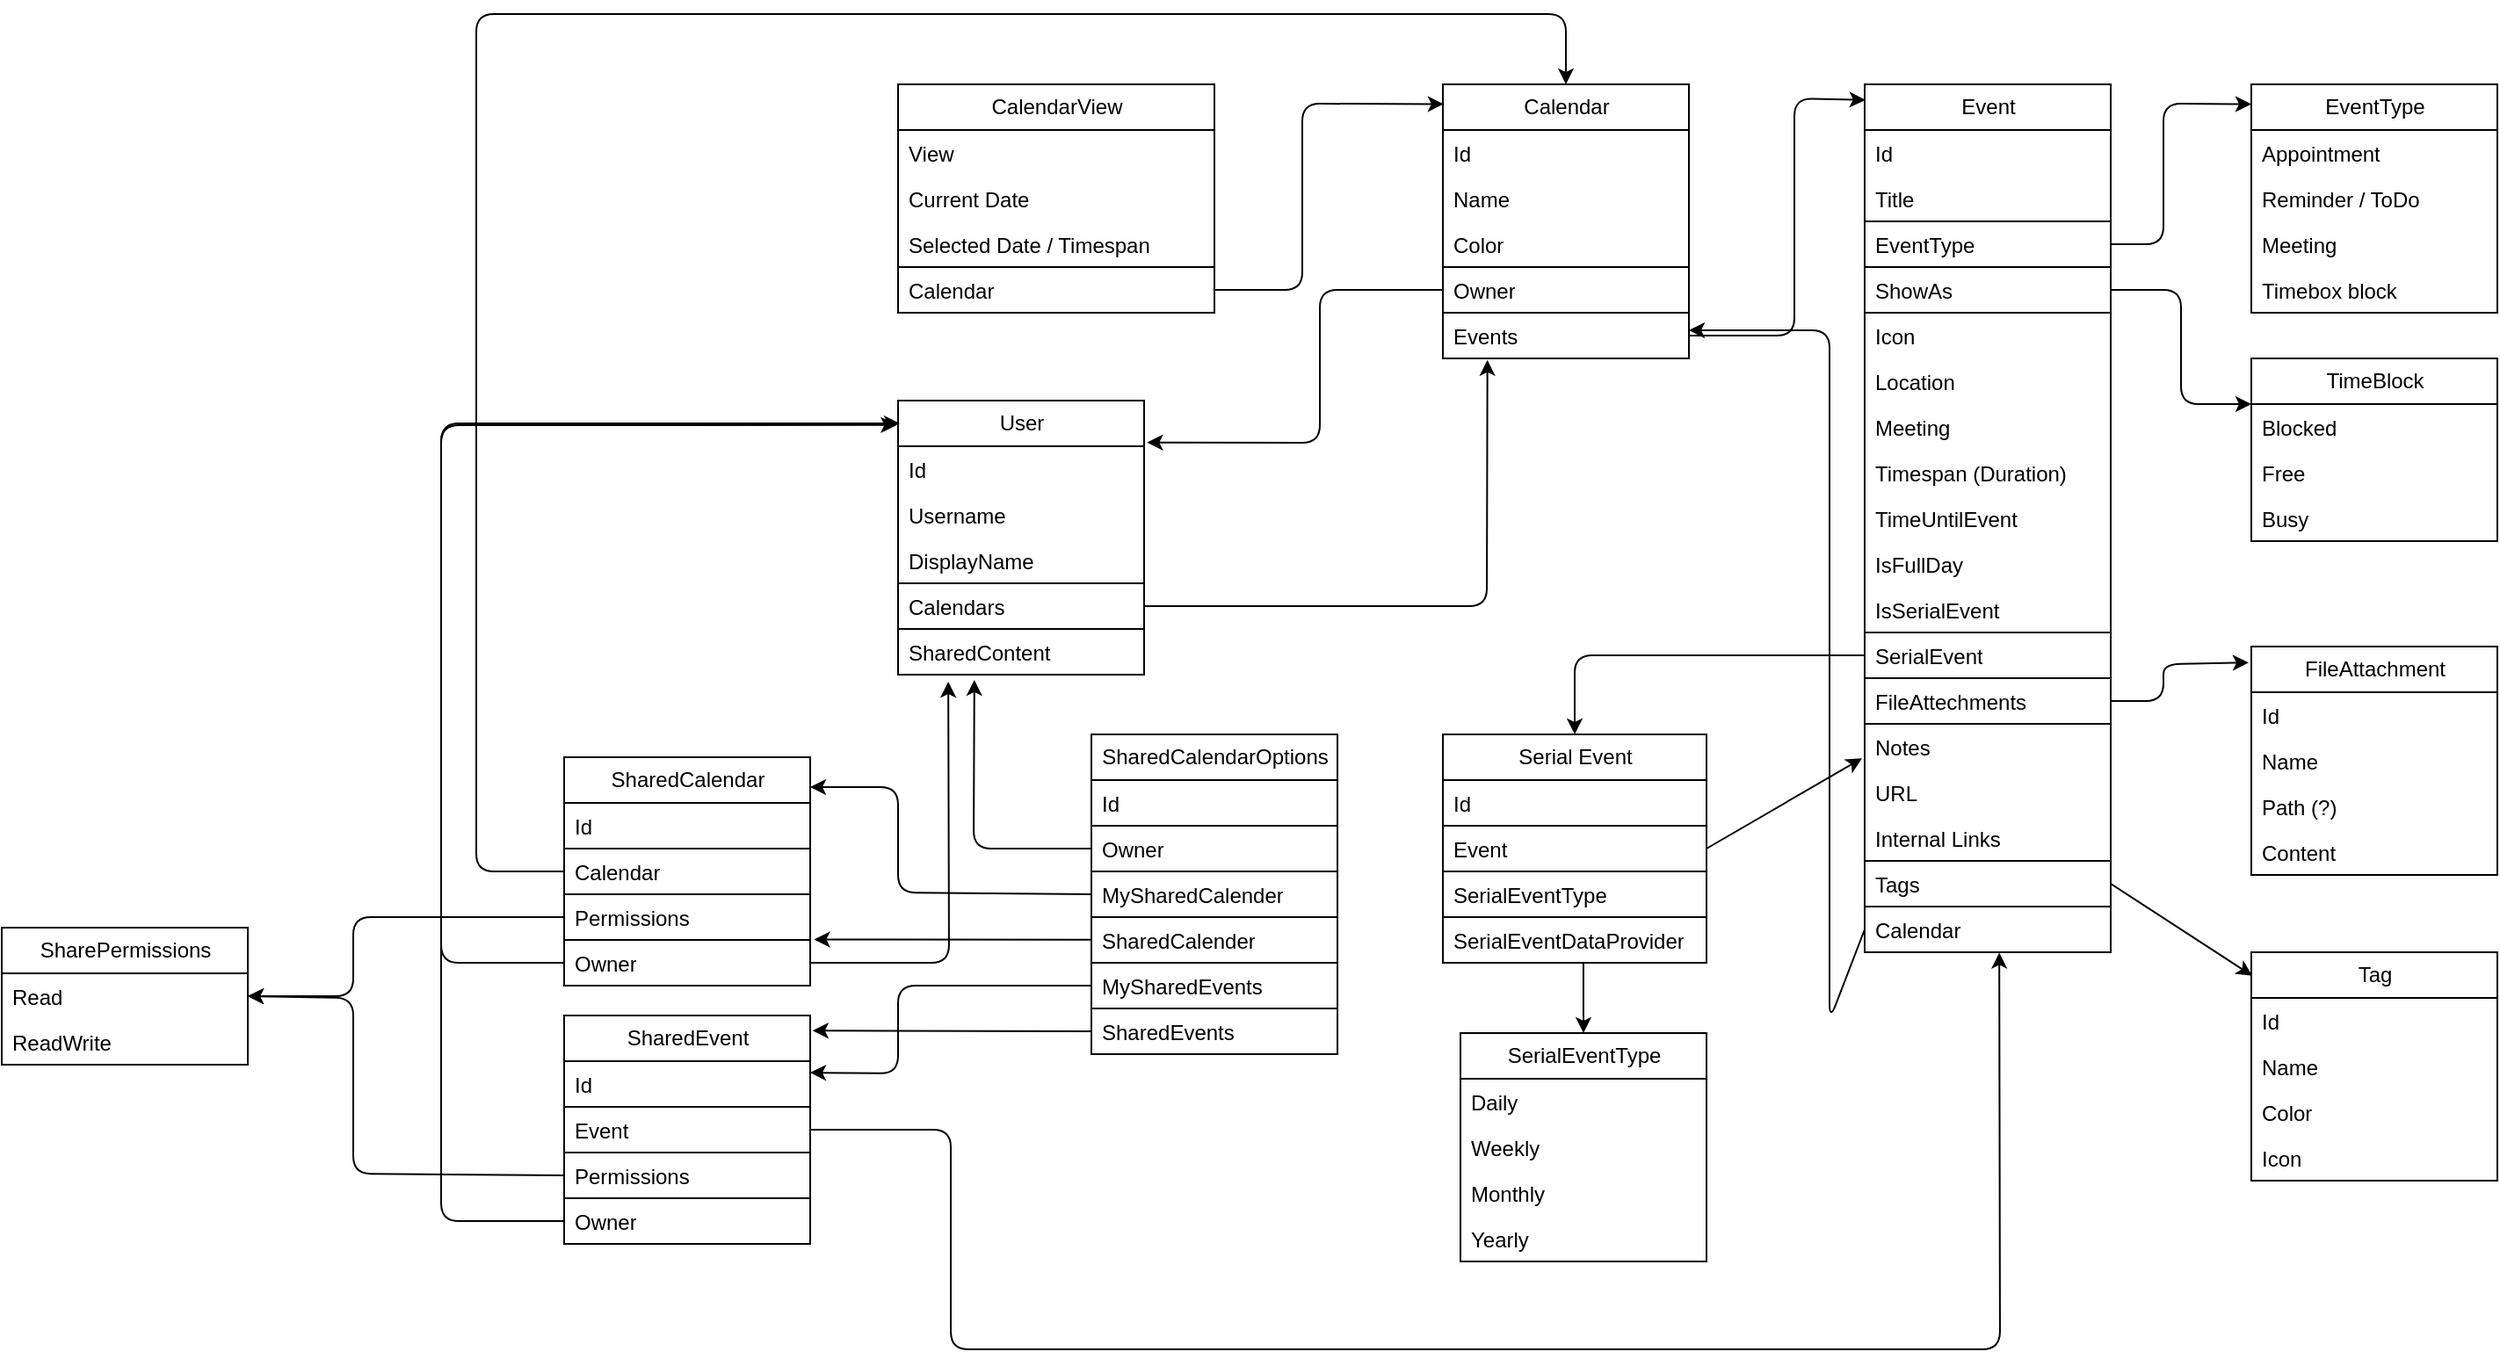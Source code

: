 <mxfile>
    <diagram id="FnSp91QOuQn2dM1qvm7F" name="Domain">
        <mxGraphModel dx="1378" dy="691" grid="1" gridSize="10" guides="1" tooltips="1" connect="1" arrows="1" fold="1" page="0" pageScale="1" pageWidth="827" pageHeight="1169" math="0" shadow="0">
            <root>
                <mxCell id="0"/>
                <mxCell id="1" parent="0"/>
                <mxCell id="2" value="CalendarView" style="swimlane;fontStyle=0;childLayout=stackLayout;horizontal=1;startSize=26;fillColor=none;horizontalStack=0;resizeParent=1;resizeParentMax=0;resizeLast=0;collapsible=1;marginBottom=0;html=1;" parent="1" vertex="1">
                    <mxGeometry x="250" y="280" width="180" height="130" as="geometry"/>
                </mxCell>
                <mxCell id="3" value="View" style="text;strokeColor=none;fillColor=none;align=left;verticalAlign=top;spacingLeft=4;spacingRight=4;overflow=hidden;rotatable=0;points=[[0,0.5],[1,0.5]];portConstraint=eastwest;whiteSpace=wrap;html=1;" parent="2" vertex="1">
                    <mxGeometry y="26" width="180" height="26" as="geometry"/>
                </mxCell>
                <mxCell id="4" value="Current Date&lt;br&gt;" style="text;strokeColor=none;fillColor=none;align=left;verticalAlign=top;spacingLeft=4;spacingRight=4;overflow=hidden;rotatable=0;points=[[0,0.5],[1,0.5]];portConstraint=eastwest;whiteSpace=wrap;html=1;" parent="2" vertex="1">
                    <mxGeometry y="52" width="180" height="26" as="geometry"/>
                </mxCell>
                <mxCell id="5" value="Selected Date / Timespan" style="text;strokeColor=none;fillColor=none;align=left;verticalAlign=top;spacingLeft=4;spacingRight=4;overflow=hidden;rotatable=0;points=[[0,0.5],[1,0.5]];portConstraint=eastwest;whiteSpace=wrap;html=1;" parent="2" vertex="1">
                    <mxGeometry y="78" width="180" height="26" as="geometry"/>
                </mxCell>
                <mxCell id="6" value="Calendar" style="text;strokeColor=default;fillColor=none;align=left;verticalAlign=top;spacingLeft=4;spacingRight=4;overflow=hidden;rotatable=0;points=[[0,0.5],[1,0.5]];portConstraint=eastwest;whiteSpace=wrap;html=1;" parent="2" vertex="1">
                    <mxGeometry y="104" width="180" height="26" as="geometry"/>
                </mxCell>
                <mxCell id="8" value="Calendar" style="swimlane;fontStyle=0;childLayout=stackLayout;horizontal=1;startSize=26;fillColor=none;horizontalStack=0;resizeParent=1;resizeParentMax=0;resizeLast=0;collapsible=1;marginBottom=0;html=1;" parent="1" vertex="1">
                    <mxGeometry x="560" y="280" width="140" height="156" as="geometry"/>
                </mxCell>
                <mxCell id="9" value="Id" style="text;strokeColor=none;fillColor=none;align=left;verticalAlign=top;spacingLeft=4;spacingRight=4;overflow=hidden;rotatable=0;points=[[0,0.5],[1,0.5]];portConstraint=eastwest;whiteSpace=wrap;html=1;" parent="8" vertex="1">
                    <mxGeometry y="26" width="140" height="26" as="geometry"/>
                </mxCell>
                <mxCell id="10" value="Name" style="text;strokeColor=none;fillColor=none;align=left;verticalAlign=top;spacingLeft=4;spacingRight=4;overflow=hidden;rotatable=0;points=[[0,0.5],[1,0.5]];portConstraint=eastwest;whiteSpace=wrap;html=1;" parent="8" vertex="1">
                    <mxGeometry y="52" width="140" height="26" as="geometry"/>
                </mxCell>
                <mxCell id="11" value="Color" style="text;strokeColor=none;fillColor=none;align=left;verticalAlign=top;spacingLeft=4;spacingRight=4;overflow=hidden;rotatable=0;points=[[0,0.5],[1,0.5]];portConstraint=eastwest;whiteSpace=wrap;html=1;" parent="8" vertex="1">
                    <mxGeometry y="78" width="140" height="26" as="geometry"/>
                </mxCell>
                <mxCell id="13" value="Owner" style="text;strokeColor=default;fillColor=none;align=left;verticalAlign=top;spacingLeft=4;spacingRight=4;overflow=hidden;rotatable=0;points=[[0,0.5],[1,0.5]];portConstraint=eastwest;whiteSpace=wrap;html=1;" parent="8" vertex="1">
                    <mxGeometry y="104" width="140" height="26" as="geometry"/>
                </mxCell>
                <mxCell id="14" value="Events" style="text;strokeColor=default;fillColor=none;align=left;verticalAlign=top;spacingLeft=4;spacingRight=4;overflow=hidden;rotatable=0;points=[[0,0.5],[1,0.5]];portConstraint=eastwest;whiteSpace=wrap;html=1;" parent="8" vertex="1">
                    <mxGeometry y="130" width="140" height="26" as="geometry"/>
                </mxCell>
                <mxCell id="12" style="edgeStyle=none;html=1;entryX=0.003;entryY=0.072;entryDx=0;entryDy=0;entryPerimeter=0;exitX=1;exitY=0.5;exitDx=0;exitDy=0;" parent="1" source="6" target="8" edge="1">
                    <mxGeometry relative="1" as="geometry">
                        <mxPoint x="520" y="397" as="targetPoint"/>
                        <Array as="points">
                            <mxPoint x="480" y="397"/>
                            <mxPoint x="480" y="291"/>
                        </Array>
                    </mxGeometry>
                </mxCell>
                <mxCell id="16" value="Event" style="swimlane;fontStyle=0;childLayout=stackLayout;horizontal=1;startSize=26;fillColor=none;horizontalStack=0;resizeParent=1;resizeParentMax=0;resizeLast=0;collapsible=1;marginBottom=0;html=1;strokeColor=default;" parent="1" vertex="1">
                    <mxGeometry x="800" y="280" width="140" height="494" as="geometry"/>
                </mxCell>
                <mxCell id="17" value="Id" style="text;strokeColor=none;fillColor=none;align=left;verticalAlign=top;spacingLeft=4;spacingRight=4;overflow=hidden;rotatable=0;points=[[0,0.5],[1,0.5]];portConstraint=eastwest;whiteSpace=wrap;html=1;" parent="16" vertex="1">
                    <mxGeometry y="26" width="140" height="26" as="geometry"/>
                </mxCell>
                <mxCell id="18" value="Title" style="text;strokeColor=none;fillColor=none;align=left;verticalAlign=top;spacingLeft=4;spacingRight=4;overflow=hidden;rotatable=0;points=[[0,0.5],[1,0.5]];portConstraint=eastwest;whiteSpace=wrap;html=1;" parent="16" vertex="1">
                    <mxGeometry y="52" width="140" height="26" as="geometry"/>
                </mxCell>
                <mxCell id="19" value="EventType" style="text;strokeColor=default;fillColor=none;align=left;verticalAlign=top;spacingLeft=4;spacingRight=4;overflow=hidden;rotatable=0;points=[[0,0.5],[1,0.5]];portConstraint=eastwest;whiteSpace=wrap;html=1;" parent="16" vertex="1">
                    <mxGeometry y="78" width="140" height="26" as="geometry"/>
                </mxCell>
                <mxCell id="QKPpt_xFgbNQLVKASrBV-95" value="ShowAs" style="text;strokeColor=default;fillColor=none;align=left;verticalAlign=top;spacingLeft=4;spacingRight=4;overflow=hidden;rotatable=0;points=[[0,0.5],[1,0.5]];portConstraint=eastwest;whiteSpace=wrap;html=1;" parent="16" vertex="1">
                    <mxGeometry y="104" width="140" height="26" as="geometry"/>
                </mxCell>
                <mxCell id="71" value="Icon" style="text;strokeColor=none;fillColor=none;align=left;verticalAlign=top;spacingLeft=4;spacingRight=4;overflow=hidden;rotatable=0;points=[[0,0.5],[1,0.5]];portConstraint=eastwest;whiteSpace=wrap;html=1;" parent="16" vertex="1">
                    <mxGeometry y="130" width="140" height="26" as="geometry"/>
                </mxCell>
                <mxCell id="20" value="Location" style="text;strokeColor=none;fillColor=none;align=left;verticalAlign=top;spacingLeft=4;spacingRight=4;overflow=hidden;rotatable=0;points=[[0,0.5],[1,0.5]];portConstraint=eastwest;whiteSpace=wrap;html=1;" parent="16" vertex="1">
                    <mxGeometry y="156" width="140" height="26" as="geometry"/>
                </mxCell>
                <mxCell id="21" value="Meeting" style="text;strokeColor=none;fillColor=none;align=left;verticalAlign=top;spacingLeft=4;spacingRight=4;overflow=hidden;rotatable=0;points=[[0,0.5],[1,0.5]];portConstraint=eastwest;whiteSpace=wrap;html=1;" parent="16" vertex="1">
                    <mxGeometry y="182" width="140" height="26" as="geometry"/>
                </mxCell>
                <mxCell id="22" value="Timespan (Duration)" style="text;strokeColor=none;fillColor=none;align=left;verticalAlign=top;spacingLeft=4;spacingRight=4;overflow=hidden;rotatable=0;points=[[0,0.5],[1,0.5]];portConstraint=eastwest;whiteSpace=wrap;html=1;" parent="16" vertex="1">
                    <mxGeometry y="208" width="140" height="26" as="geometry"/>
                </mxCell>
                <mxCell id="QKPpt_xFgbNQLVKASrBV-94" value="TimeUntilEvent" style="text;strokeColor=none;fillColor=none;align=left;verticalAlign=top;spacingLeft=4;spacingRight=4;overflow=hidden;rotatable=0;points=[[0,0.5],[1,0.5]];portConstraint=eastwest;whiteSpace=wrap;html=1;" parent="16" vertex="1">
                    <mxGeometry y="234" width="140" height="26" as="geometry"/>
                </mxCell>
                <mxCell id="23" value="IsFullDay" style="text;strokeColor=none;fillColor=none;align=left;verticalAlign=top;spacingLeft=4;spacingRight=4;overflow=hidden;rotatable=0;points=[[0,0.5],[1,0.5]];portConstraint=eastwest;whiteSpace=wrap;html=1;" parent="16" vertex="1">
                    <mxGeometry y="260" width="140" height="26" as="geometry"/>
                </mxCell>
                <mxCell id="24" value="IsSerialEvent" style="text;strokeColor=none;fillColor=none;align=left;verticalAlign=top;spacingLeft=4;spacingRight=4;overflow=hidden;rotatable=0;points=[[0,0.5],[1,0.5]];portConstraint=eastwest;whiteSpace=wrap;html=1;" parent="16" vertex="1">
                    <mxGeometry y="286" width="140" height="26" as="geometry"/>
                </mxCell>
                <mxCell id="25" value="SerialEvent" style="text;strokeColor=default;fillColor=none;align=left;verticalAlign=top;spacingLeft=4;spacingRight=4;overflow=hidden;rotatable=0;points=[[0,0.5],[1,0.5]];portConstraint=eastwest;whiteSpace=wrap;html=1;" parent="16" vertex="1">
                    <mxGeometry y="312" width="140" height="26" as="geometry"/>
                </mxCell>
                <mxCell id="30" value="FileAttechments" style="text;strokeColor=default;fillColor=none;align=left;verticalAlign=top;spacingLeft=4;spacingRight=4;overflow=hidden;rotatable=0;points=[[0,0.5],[1,0.5]];portConstraint=eastwest;whiteSpace=wrap;html=1;" parent="16" vertex="1">
                    <mxGeometry y="338" width="140" height="26" as="geometry"/>
                </mxCell>
                <mxCell id="29" value="Notes" style="text;strokeColor=none;fillColor=none;align=left;verticalAlign=top;spacingLeft=4;spacingRight=4;overflow=hidden;rotatable=0;points=[[0,0.5],[1,0.5]];portConstraint=eastwest;whiteSpace=wrap;html=1;" parent="16" vertex="1">
                    <mxGeometry y="364" width="140" height="26" as="geometry"/>
                </mxCell>
                <mxCell id="31" value="URL" style="text;strokeColor=none;fillColor=none;align=left;verticalAlign=top;spacingLeft=4;spacingRight=4;overflow=hidden;rotatable=0;points=[[0,0.5],[1,0.5]];portConstraint=eastwest;whiteSpace=wrap;html=1;" parent="16" vertex="1">
                    <mxGeometry y="390" width="140" height="26" as="geometry"/>
                </mxCell>
                <mxCell id="32" value="Internal Links" style="text;strokeColor=none;fillColor=none;align=left;verticalAlign=top;spacingLeft=4;spacingRight=4;overflow=hidden;rotatable=0;points=[[0,0.5],[1,0.5]];portConstraint=eastwest;whiteSpace=wrap;html=1;" parent="16" vertex="1">
                    <mxGeometry y="416" width="140" height="26" as="geometry"/>
                </mxCell>
                <mxCell id="72" value="Tags" style="text;strokeColor=default;fillColor=none;align=left;verticalAlign=top;spacingLeft=4;spacingRight=4;overflow=hidden;rotatable=0;points=[[0,0.5],[1,0.5]];portConstraint=eastwest;whiteSpace=wrap;html=1;" parent="16" vertex="1">
                    <mxGeometry y="442" width="140" height="26" as="geometry"/>
                </mxCell>
                <mxCell id="34" value="Calendar" style="text;strokeColor=default;fillColor=none;align=left;verticalAlign=top;spacingLeft=4;spacingRight=4;overflow=hidden;rotatable=0;points=[[0,0.5],[1,0.5]];portConstraint=eastwest;whiteSpace=wrap;html=1;" parent="16" vertex="1">
                    <mxGeometry y="468" width="140" height="26" as="geometry"/>
                </mxCell>
                <mxCell id="35" style="edgeStyle=none;html=1;exitX=1;exitY=0.5;exitDx=0;exitDy=0;entryX=0.003;entryY=0.018;entryDx=0;entryDy=0;entryPerimeter=0;" parent="1" source="14" target="16" edge="1">
                    <mxGeometry relative="1" as="geometry">
                        <Array as="points">
                            <mxPoint x="760" y="423"/>
                            <mxPoint x="760" y="288"/>
                        </Array>
                    </mxGeometry>
                </mxCell>
                <mxCell id="36" style="edgeStyle=none;html=1;exitX=0;exitY=0.5;exitDx=0;exitDy=0;" parent="1" source="34" edge="1">
                    <mxGeometry relative="1" as="geometry">
                        <Array as="points">
                            <mxPoint x="780" y="813"/>
                            <mxPoint x="780" y="420"/>
                        </Array>
                        <mxPoint x="700" y="420" as="targetPoint"/>
                    </mxGeometry>
                </mxCell>
                <mxCell id="37" value="Serial Event" style="swimlane;fontStyle=0;childLayout=stackLayout;horizontal=1;startSize=26;fillColor=none;horizontalStack=0;resizeParent=1;resizeParentMax=0;resizeLast=0;collapsible=1;marginBottom=0;html=1;strokeColor=default;" parent="1" vertex="1">
                    <mxGeometry x="560" y="650" width="150" height="130" as="geometry"/>
                </mxCell>
                <mxCell id="45" value="Id" style="text;strokeColor=none;fillColor=none;align=left;verticalAlign=top;spacingLeft=4;spacingRight=4;overflow=hidden;rotatable=0;points=[[0,0.5],[1,0.5]];portConstraint=eastwest;whiteSpace=wrap;html=1;" parent="37" vertex="1">
                    <mxGeometry y="26" width="150" height="26" as="geometry"/>
                </mxCell>
                <mxCell id="81" value="Event" style="text;strokeColor=default;fillColor=none;align=left;verticalAlign=top;spacingLeft=4;spacingRight=4;overflow=hidden;rotatable=0;points=[[0,0.5],[1,0.5]];portConstraint=eastwest;whiteSpace=wrap;html=1;" parent="37" vertex="1">
                    <mxGeometry y="52" width="150" height="26" as="geometry"/>
                </mxCell>
                <mxCell id="43" value="SerialEventType" style="text;strokeColor=default;fillColor=none;align=left;verticalAlign=top;spacingLeft=4;spacingRight=4;overflow=hidden;rotatable=0;points=[[0,0.5],[1,0.5]];portConstraint=eastwest;whiteSpace=wrap;html=1;" parent="37" vertex="1">
                    <mxGeometry y="78" width="150" height="26" as="geometry"/>
                </mxCell>
                <mxCell id="46" value="SerialEventDataProvider" style="text;strokeColor=default;fillColor=none;align=left;verticalAlign=top;spacingLeft=4;spacingRight=4;overflow=hidden;rotatable=0;points=[[0,0.5],[1,0.5]];portConstraint=eastwest;whiteSpace=wrap;html=1;" parent="37" vertex="1">
                    <mxGeometry y="104" width="150" height="26" as="geometry"/>
                </mxCell>
                <mxCell id="41" style="edgeStyle=none;html=1;exitX=0;exitY=0.5;exitDx=0;exitDy=0;entryX=0.5;entryY=0;entryDx=0;entryDy=0;" parent="1" source="25" target="37" edge="1">
                    <mxGeometry relative="1" as="geometry">
                        <mxPoint x="630" y="560" as="targetPoint"/>
                        <Array as="points">
                            <mxPoint x="635" y="605"/>
                        </Array>
                    </mxGeometry>
                </mxCell>
                <mxCell id="47" value="User" style="swimlane;fontStyle=0;childLayout=stackLayout;horizontal=1;startSize=26;fillColor=none;horizontalStack=0;resizeParent=1;resizeParentMax=0;resizeLast=0;collapsible=1;marginBottom=0;html=1;strokeColor=default;" parent="1" vertex="1">
                    <mxGeometry x="250" y="460" width="140" height="156" as="geometry"/>
                </mxCell>
                <mxCell id="48" value="Id" style="text;strokeColor=none;fillColor=none;align=left;verticalAlign=top;spacingLeft=4;spacingRight=4;overflow=hidden;rotatable=0;points=[[0,0.5],[1,0.5]];portConstraint=eastwest;whiteSpace=wrap;html=1;" parent="47" vertex="1">
                    <mxGeometry y="26" width="140" height="26" as="geometry"/>
                </mxCell>
                <mxCell id="49" value="Username" style="text;strokeColor=none;fillColor=none;align=left;verticalAlign=top;spacingLeft=4;spacingRight=4;overflow=hidden;rotatable=0;points=[[0,0.5],[1,0.5]];portConstraint=eastwest;whiteSpace=wrap;html=1;" parent="47" vertex="1">
                    <mxGeometry y="52" width="140" height="26" as="geometry"/>
                </mxCell>
                <mxCell id="53" value="DisplayName" style="text;strokeColor=none;fillColor=none;align=left;verticalAlign=top;spacingLeft=4;spacingRight=4;overflow=hidden;rotatable=0;points=[[0,0.5],[1,0.5]];portConstraint=eastwest;whiteSpace=wrap;html=1;" parent="47" vertex="1">
                    <mxGeometry y="78" width="140" height="26" as="geometry"/>
                </mxCell>
                <mxCell id="79" value="Calendars" style="text;strokeColor=default;fillColor=none;align=left;verticalAlign=top;spacingLeft=4;spacingRight=4;overflow=hidden;rotatable=0;points=[[0,0.5],[1,0.5]];portConstraint=eastwest;whiteSpace=wrap;html=1;" parent="47" vertex="1">
                    <mxGeometry y="104" width="140" height="26" as="geometry"/>
                </mxCell>
                <mxCell id="94" value="SharedContent" style="text;strokeColor=default;fillColor=none;align=left;verticalAlign=top;spacingLeft=4;spacingRight=4;overflow=hidden;rotatable=0;points=[[0,0.5],[1,0.5]];portConstraint=eastwest;whiteSpace=wrap;html=1;" parent="47" vertex="1">
                    <mxGeometry y="130" width="140" height="26" as="geometry"/>
                </mxCell>
                <mxCell id="51" style="edgeStyle=none;html=1;exitX=0;exitY=0.5;exitDx=0;exitDy=0;entryX=1.012;entryY=0.153;entryDx=0;entryDy=0;entryPerimeter=0;" parent="1" source="13" target="47" edge="1">
                    <mxGeometry relative="1" as="geometry">
                        <Array as="points">
                            <mxPoint x="490" y="397"/>
                            <mxPoint x="490" y="484"/>
                        </Array>
                        <mxPoint x="440" y="480" as="targetPoint"/>
                    </mxGeometry>
                </mxCell>
                <mxCell id="55" value="EventType" style="swimlane;fontStyle=0;childLayout=stackLayout;horizontal=1;startSize=26;fillColor=none;horizontalStack=0;resizeParent=1;resizeParentMax=0;resizeLast=0;collapsible=1;marginBottom=0;html=1;strokeColor=default;" parent="1" vertex="1">
                    <mxGeometry x="1020" y="280" width="140" height="130" as="geometry"/>
                </mxCell>
                <mxCell id="56" value="Appointment" style="text;strokeColor=none;fillColor=none;align=left;verticalAlign=top;spacingLeft=4;spacingRight=4;overflow=hidden;rotatable=0;points=[[0,0.5],[1,0.5]];portConstraint=eastwest;whiteSpace=wrap;html=1;" parent="55" vertex="1">
                    <mxGeometry y="26" width="140" height="26" as="geometry"/>
                </mxCell>
                <mxCell id="57" value="Reminder / ToDo" style="text;strokeColor=none;fillColor=none;align=left;verticalAlign=top;spacingLeft=4;spacingRight=4;overflow=hidden;rotatable=0;points=[[0,0.5],[1,0.5]];portConstraint=eastwest;whiteSpace=wrap;html=1;" parent="55" vertex="1">
                    <mxGeometry y="52" width="140" height="26" as="geometry"/>
                </mxCell>
                <mxCell id="58" value="Meeting" style="text;strokeColor=none;fillColor=none;align=left;verticalAlign=top;spacingLeft=4;spacingRight=4;overflow=hidden;rotatable=0;points=[[0,0.5],[1,0.5]];portConstraint=eastwest;whiteSpace=wrap;html=1;" parent="55" vertex="1">
                    <mxGeometry y="78" width="140" height="26" as="geometry"/>
                </mxCell>
                <mxCell id="59" value="Timebox block" style="text;strokeColor=none;fillColor=none;align=left;verticalAlign=top;spacingLeft=4;spacingRight=4;overflow=hidden;rotatable=0;points=[[0,0.5],[1,0.5]];portConstraint=eastwest;whiteSpace=wrap;html=1;" parent="55" vertex="1">
                    <mxGeometry y="104" width="140" height="26" as="geometry"/>
                </mxCell>
                <mxCell id="60" style="edgeStyle=none;html=1;entryX=0;entryY=0.087;entryDx=0;entryDy=0;entryPerimeter=0;exitX=1;exitY=0.5;exitDx=0;exitDy=0;" parent="1" source="19" target="55" edge="1">
                    <mxGeometry relative="1" as="geometry">
                        <Array as="points">
                            <mxPoint x="970" y="371"/>
                            <mxPoint x="970" y="291"/>
                        </Array>
                    </mxGeometry>
                </mxCell>
                <mxCell id="61" value="SerialEventType" style="swimlane;fontStyle=0;childLayout=stackLayout;horizontal=1;startSize=26;fillColor=none;horizontalStack=0;resizeParent=1;resizeParentMax=0;resizeLast=0;collapsible=1;marginBottom=0;html=1;strokeColor=default;" parent="1" vertex="1">
                    <mxGeometry x="570" y="820" width="140" height="130" as="geometry"/>
                </mxCell>
                <mxCell id="62" value="Daily" style="text;strokeColor=none;fillColor=none;align=left;verticalAlign=top;spacingLeft=4;spacingRight=4;overflow=hidden;rotatable=0;points=[[0,0.5],[1,0.5]];portConstraint=eastwest;whiteSpace=wrap;html=1;" parent="61" vertex="1">
                    <mxGeometry y="26" width="140" height="26" as="geometry"/>
                </mxCell>
                <mxCell id="63" value="Weekly" style="text;strokeColor=none;fillColor=none;align=left;verticalAlign=top;spacingLeft=4;spacingRight=4;overflow=hidden;rotatable=0;points=[[0,0.5],[1,0.5]];portConstraint=eastwest;whiteSpace=wrap;html=1;" parent="61" vertex="1">
                    <mxGeometry y="52" width="140" height="26" as="geometry"/>
                </mxCell>
                <mxCell id="64" value="Monthly" style="text;strokeColor=none;fillColor=none;align=left;verticalAlign=top;spacingLeft=4;spacingRight=4;overflow=hidden;rotatable=0;points=[[0,0.5],[1,0.5]];portConstraint=eastwest;whiteSpace=wrap;html=1;" parent="61" vertex="1">
                    <mxGeometry y="78" width="140" height="26" as="geometry"/>
                </mxCell>
                <mxCell id="65" value="Yearly" style="text;strokeColor=none;fillColor=none;align=left;verticalAlign=top;spacingLeft=4;spacingRight=4;overflow=hidden;rotatable=0;points=[[0,0.5],[1,0.5]];portConstraint=eastwest;whiteSpace=wrap;html=1;" parent="61" vertex="1">
                    <mxGeometry y="104" width="140" height="26" as="geometry"/>
                </mxCell>
                <mxCell id="66" style="edgeStyle=none;html=1;exitX=0.533;exitY=0.984;exitDx=0;exitDy=0;entryX=0.5;entryY=0;entryDx=0;entryDy=0;exitPerimeter=0;" parent="1" source="46" target="61" edge="1">
                    <mxGeometry relative="1" as="geometry">
                        <Array as="points"/>
                    </mxGeometry>
                </mxCell>
                <mxCell id="73" value="Tag" style="swimlane;fontStyle=0;childLayout=stackLayout;horizontal=1;startSize=26;fillColor=none;horizontalStack=0;resizeParent=1;resizeParentMax=0;resizeLast=0;collapsible=1;marginBottom=0;html=1;" parent="1" vertex="1">
                    <mxGeometry x="1020" y="774" width="140" height="130" as="geometry"/>
                </mxCell>
                <mxCell id="74" value="Id" style="text;strokeColor=none;fillColor=none;align=left;verticalAlign=top;spacingLeft=4;spacingRight=4;overflow=hidden;rotatable=0;points=[[0,0.5],[1,0.5]];portConstraint=eastwest;whiteSpace=wrap;html=1;" parent="73" vertex="1">
                    <mxGeometry y="26" width="140" height="26" as="geometry"/>
                </mxCell>
                <mxCell id="75" value="Name" style="text;strokeColor=none;fillColor=none;align=left;verticalAlign=top;spacingLeft=4;spacingRight=4;overflow=hidden;rotatable=0;points=[[0,0.5],[1,0.5]];portConstraint=eastwest;whiteSpace=wrap;html=1;" parent="73" vertex="1">
                    <mxGeometry y="52" width="140" height="26" as="geometry"/>
                </mxCell>
                <mxCell id="76" value="Color" style="text;strokeColor=none;fillColor=none;align=left;verticalAlign=top;spacingLeft=4;spacingRight=4;overflow=hidden;rotatable=0;points=[[0,0.5],[1,0.5]];portConstraint=eastwest;whiteSpace=wrap;html=1;" parent="73" vertex="1">
                    <mxGeometry y="78" width="140" height="26" as="geometry"/>
                </mxCell>
                <mxCell id="77" value="Icon" style="text;strokeColor=none;fillColor=none;align=left;verticalAlign=top;spacingLeft=4;spacingRight=4;overflow=hidden;rotatable=0;points=[[0,0.5],[1,0.5]];portConstraint=eastwest;whiteSpace=wrap;html=1;" parent="73" vertex="1">
                    <mxGeometry y="104" width="140" height="26" as="geometry"/>
                </mxCell>
                <mxCell id="78" style="edgeStyle=none;html=1;exitX=1;exitY=0.5;exitDx=0;exitDy=0;entryX=0.004;entryY=0.103;entryDx=0;entryDy=0;entryPerimeter=0;" parent="1" source="72" target="73" edge="1">
                    <mxGeometry relative="1" as="geometry">
                        <Array as="points"/>
                    </mxGeometry>
                </mxCell>
                <mxCell id="80" style="edgeStyle=none;html=1;exitX=1;exitY=0.5;exitDx=0;exitDy=0;entryX=0.181;entryY=1.035;entryDx=0;entryDy=0;entryPerimeter=0;" parent="1" source="79" target="14" edge="1">
                    <mxGeometry relative="1" as="geometry">
                        <Array as="points">
                            <mxPoint x="585" y="577"/>
                        </Array>
                    </mxGeometry>
                </mxCell>
                <mxCell id="82" style="edgeStyle=none;html=1;exitX=1;exitY=0.5;exitDx=0;exitDy=0;entryX=-0.011;entryY=0.754;entryDx=0;entryDy=0;entryPerimeter=0;" parent="1" source="81" target="29" edge="1">
                    <mxGeometry relative="1" as="geometry">
                        <Array as="points"/>
                    </mxGeometry>
                </mxCell>
                <mxCell id="87" value="FileAttachment" style="swimlane;fontStyle=0;childLayout=stackLayout;horizontal=1;startSize=26;fillColor=none;horizontalStack=0;resizeParent=1;resizeParentMax=0;resizeLast=0;collapsible=1;marginBottom=0;html=1;strokeColor=default;" parent="1" vertex="1">
                    <mxGeometry x="1020" y="600" width="140" height="130" as="geometry"/>
                </mxCell>
                <mxCell id="88" value="Id" style="text;strokeColor=none;fillColor=none;align=left;verticalAlign=top;spacingLeft=4;spacingRight=4;overflow=hidden;rotatable=0;points=[[0,0.5],[1,0.5]];portConstraint=eastwest;whiteSpace=wrap;html=1;" parent="87" vertex="1">
                    <mxGeometry y="26" width="140" height="26" as="geometry"/>
                </mxCell>
                <mxCell id="89" value="Name" style="text;strokeColor=none;fillColor=none;align=left;verticalAlign=top;spacingLeft=4;spacingRight=4;overflow=hidden;rotatable=0;points=[[0,0.5],[1,0.5]];portConstraint=eastwest;whiteSpace=wrap;html=1;" parent="87" vertex="1">
                    <mxGeometry y="52" width="140" height="26" as="geometry"/>
                </mxCell>
                <mxCell id="90" value="Path (?)" style="text;strokeColor=none;fillColor=none;align=left;verticalAlign=top;spacingLeft=4;spacingRight=4;overflow=hidden;rotatable=0;points=[[0,0.5],[1,0.5]];portConstraint=eastwest;whiteSpace=wrap;html=1;" parent="87" vertex="1">
                    <mxGeometry y="78" width="140" height="26" as="geometry"/>
                </mxCell>
                <mxCell id="91" value="Content" style="text;strokeColor=none;fillColor=none;align=left;verticalAlign=top;spacingLeft=4;spacingRight=4;overflow=hidden;rotatable=0;points=[[0,0.5],[1,0.5]];portConstraint=eastwest;whiteSpace=wrap;html=1;" parent="87" vertex="1">
                    <mxGeometry y="104" width="140" height="26" as="geometry"/>
                </mxCell>
                <mxCell id="92" style="edgeStyle=none;html=1;exitX=1;exitY=0.5;exitDx=0;exitDy=0;entryX=-0.011;entryY=0.07;entryDx=0;entryDy=0;entryPerimeter=0;" parent="1" source="30" target="87" edge="1">
                    <mxGeometry relative="1" as="geometry">
                        <Array as="points">
                            <mxPoint x="970" y="631"/>
                            <mxPoint x="970" y="610"/>
                        </Array>
                    </mxGeometry>
                </mxCell>
                <mxCell id="QKPpt_xFgbNQLVKASrBV-97" value="TimeBlock" style="swimlane;fontStyle=0;childLayout=stackLayout;horizontal=1;startSize=26;fillColor=none;horizontalStack=0;resizeParent=1;resizeParentMax=0;resizeLast=0;collapsible=1;marginBottom=0;html=1;strokeColor=default;" parent="1" vertex="1">
                    <mxGeometry x="1020" y="436" width="140" height="104" as="geometry"/>
                </mxCell>
                <mxCell id="QKPpt_xFgbNQLVKASrBV-98" value="Blocked" style="text;strokeColor=none;fillColor=none;align=left;verticalAlign=top;spacingLeft=4;spacingRight=4;overflow=hidden;rotatable=0;points=[[0,0.5],[1,0.5]];portConstraint=eastwest;whiteSpace=wrap;html=1;" parent="QKPpt_xFgbNQLVKASrBV-97" vertex="1">
                    <mxGeometry y="26" width="140" height="26" as="geometry"/>
                </mxCell>
                <mxCell id="QKPpt_xFgbNQLVKASrBV-99" value="Free" style="text;strokeColor=none;fillColor=none;align=left;verticalAlign=top;spacingLeft=4;spacingRight=4;overflow=hidden;rotatable=0;points=[[0,0.5],[1,0.5]];portConstraint=eastwest;whiteSpace=wrap;html=1;" parent="QKPpt_xFgbNQLVKASrBV-97" vertex="1">
                    <mxGeometry y="52" width="140" height="26" as="geometry"/>
                </mxCell>
                <mxCell id="QKPpt_xFgbNQLVKASrBV-102" value="Busy" style="text;strokeColor=none;fillColor=none;align=left;verticalAlign=top;spacingLeft=4;spacingRight=4;overflow=hidden;rotatable=0;points=[[0,0.5],[1,0.5]];portConstraint=eastwest;whiteSpace=wrap;html=1;" parent="QKPpt_xFgbNQLVKASrBV-97" vertex="1">
                    <mxGeometry y="78" width="140" height="26" as="geometry"/>
                </mxCell>
                <mxCell id="QKPpt_xFgbNQLVKASrBV-103" style="edgeStyle=none;html=1;entryX=0;entryY=0.25;entryDx=0;entryDy=0;exitX=1;exitY=0.5;exitDx=0;exitDy=0;" parent="1" source="QKPpt_xFgbNQLVKASrBV-95" target="QKPpt_xFgbNQLVKASrBV-97" edge="1">
                    <mxGeometry relative="1" as="geometry">
                        <Array as="points">
                            <mxPoint x="980" y="397"/>
                            <mxPoint x="980" y="462"/>
                        </Array>
                    </mxGeometry>
                </mxCell>
                <mxCell id="95" value="SharedCalendarOptions" style="swimlane;fontStyle=0;childLayout=stackLayout;horizontal=1;startSize=26;fillColor=none;horizontalStack=0;resizeParent=1;resizeParentMax=0;resizeLast=0;collapsible=1;marginBottom=0;html=1;strokeColor=default;" parent="1" vertex="1">
                    <mxGeometry x="360" y="650" width="140" height="182" as="geometry">
                        <mxRectangle x="360" y="650" width="170" height="30" as="alternateBounds"/>
                    </mxGeometry>
                </mxCell>
                <mxCell id="113" value="Id" style="text;strokeColor=none;fillColor=none;align=left;verticalAlign=top;spacingLeft=4;spacingRight=4;overflow=hidden;rotatable=0;points=[[0,0.5],[1,0.5]];portConstraint=eastwest;whiteSpace=wrap;html=1;" parent="95" vertex="1">
                    <mxGeometry y="26" width="140" height="26" as="geometry"/>
                </mxCell>
                <mxCell id="96" value="Owner" style="text;strokeColor=default;fillColor=none;align=left;verticalAlign=top;spacingLeft=4;spacingRight=4;overflow=hidden;rotatable=0;points=[[0,0.5],[1,0.5]];portConstraint=eastwest;whiteSpace=wrap;html=1;" parent="95" vertex="1">
                    <mxGeometry y="52" width="140" height="26" as="geometry"/>
                </mxCell>
                <mxCell id="97" value="MySharedCalender" style="text;strokeColor=default;fillColor=none;align=left;verticalAlign=top;spacingLeft=4;spacingRight=4;overflow=hidden;rotatable=0;points=[[0,0.5],[1,0.5]];portConstraint=eastwest;whiteSpace=wrap;html=1;" parent="95" vertex="1">
                    <mxGeometry y="78" width="140" height="26" as="geometry"/>
                </mxCell>
                <mxCell id="118" value="SharedCalender" style="text;strokeColor=default;fillColor=none;align=left;verticalAlign=top;spacingLeft=4;spacingRight=4;overflow=hidden;rotatable=0;points=[[0,0.5],[1,0.5]];portConstraint=eastwest;whiteSpace=wrap;html=1;" parent="95" vertex="1">
                    <mxGeometry y="104" width="140" height="26" as="geometry"/>
                </mxCell>
                <mxCell id="98" value="MySharedEvents" style="text;strokeColor=default;fillColor=none;align=left;verticalAlign=top;spacingLeft=4;spacingRight=4;overflow=hidden;rotatable=0;points=[[0,0.5],[1,0.5]];portConstraint=eastwest;whiteSpace=wrap;html=1;" parent="95" vertex="1">
                    <mxGeometry y="130" width="140" height="26" as="geometry"/>
                </mxCell>
                <mxCell id="117" value="SharedEvents" style="text;strokeColor=default;fillColor=none;align=left;verticalAlign=top;spacingLeft=4;spacingRight=4;overflow=hidden;rotatable=0;points=[[0,0.5],[1,0.5]];portConstraint=eastwest;whiteSpace=wrap;html=1;" parent="95" vertex="1">
                    <mxGeometry y="156" width="140" height="26" as="geometry"/>
                </mxCell>
                <mxCell id="101" style="edgeStyle=none;html=1;entryX=0.31;entryY=1.115;entryDx=0;entryDy=0;entryPerimeter=0;exitX=0;exitY=0.5;exitDx=0;exitDy=0;" parent="1" source="96" target="94" edge="1">
                    <mxGeometry relative="1" as="geometry">
                        <Array as="points">
                            <mxPoint x="293" y="715"/>
                        </Array>
                    </mxGeometry>
                </mxCell>
                <mxCell id="104" value="SharedCalendar" style="swimlane;fontStyle=0;childLayout=stackLayout;horizontal=1;startSize=26;fillColor=none;horizontalStack=0;resizeParent=1;resizeParentMax=0;resizeLast=0;collapsible=1;marginBottom=0;html=1;strokeColor=default;" parent="1" vertex="1">
                    <mxGeometry x="60" y="663" width="140" height="130" as="geometry"/>
                </mxCell>
                <mxCell id="105" value="Id" style="text;strokeColor=none;fillColor=none;align=left;verticalAlign=top;spacingLeft=4;spacingRight=4;overflow=hidden;rotatable=0;points=[[0,0.5],[1,0.5]];portConstraint=eastwest;whiteSpace=wrap;html=1;" parent="104" vertex="1">
                    <mxGeometry y="26" width="140" height="26" as="geometry"/>
                </mxCell>
                <mxCell id="112" value="Calendar" style="text;strokeColor=default;fillColor=none;align=left;verticalAlign=top;spacingLeft=4;spacingRight=4;overflow=hidden;rotatable=0;points=[[0,0.5],[1,0.5]];portConstraint=eastwest;whiteSpace=wrap;html=1;" parent="104" vertex="1">
                    <mxGeometry y="52" width="140" height="26" as="geometry"/>
                </mxCell>
                <mxCell id="106" value="Permissions" style="text;strokeColor=default;fillColor=none;align=left;verticalAlign=top;spacingLeft=4;spacingRight=4;overflow=hidden;rotatable=0;points=[[0,0.5],[1,0.5]];portConstraint=eastwest;whiteSpace=wrap;html=1;" parent="104" vertex="1">
                    <mxGeometry y="78" width="140" height="26" as="geometry"/>
                </mxCell>
                <mxCell id="107" value="Owner" style="text;strokeColor=default;fillColor=none;align=left;verticalAlign=top;spacingLeft=4;spacingRight=4;overflow=hidden;rotatable=0;points=[[0,0.5],[1,0.5]];portConstraint=eastwest;whiteSpace=wrap;html=1;" parent="104" vertex="1">
                    <mxGeometry y="104" width="140" height="26" as="geometry"/>
                </mxCell>
                <mxCell id="108" value="SharedEvent" style="swimlane;fontStyle=0;childLayout=stackLayout;horizontal=1;startSize=26;fillColor=none;horizontalStack=0;resizeParent=1;resizeParentMax=0;resizeLast=0;collapsible=1;marginBottom=0;html=1;strokeColor=default;" parent="1" vertex="1">
                    <mxGeometry x="60" y="810" width="140" height="130" as="geometry"/>
                </mxCell>
                <mxCell id="109" value="Id" style="text;strokeColor=none;fillColor=none;align=left;verticalAlign=top;spacingLeft=4;spacingRight=4;overflow=hidden;rotatable=0;points=[[0,0.5],[1,0.5]];portConstraint=eastwest;whiteSpace=wrap;html=1;" parent="108" vertex="1">
                    <mxGeometry y="26" width="140" height="26" as="geometry"/>
                </mxCell>
                <mxCell id="110" value="Event" style="text;strokeColor=default;fillColor=none;align=left;verticalAlign=top;spacingLeft=4;spacingRight=4;overflow=hidden;rotatable=0;points=[[0,0.5],[1,0.5]];portConstraint=eastwest;whiteSpace=wrap;html=1;" parent="108" vertex="1">
                    <mxGeometry y="52" width="140" height="26" as="geometry"/>
                </mxCell>
                <mxCell id="111" value="Permissions" style="text;strokeColor=default;fillColor=none;align=left;verticalAlign=top;spacingLeft=4;spacingRight=4;overflow=hidden;rotatable=0;points=[[0,0.5],[1,0.5]];portConstraint=eastwest;whiteSpace=wrap;html=1;" parent="108" vertex="1">
                    <mxGeometry y="78" width="140" height="26" as="geometry"/>
                </mxCell>
                <mxCell id="122" value="Owner" style="text;strokeColor=default;fillColor=none;align=left;verticalAlign=top;spacingLeft=4;spacingRight=4;overflow=hidden;rotatable=0;points=[[0,0.5],[1,0.5]];portConstraint=eastwest;whiteSpace=wrap;html=1;" parent="108" vertex="1">
                    <mxGeometry y="104" width="140" height="26" as="geometry"/>
                </mxCell>
                <mxCell id="114" style="edgeStyle=none;html=1;exitX=0;exitY=0.5;exitDx=0;exitDy=0;" parent="1" source="97" edge="1">
                    <mxGeometry relative="1" as="geometry">
                        <mxPoint x="200" y="680" as="targetPoint"/>
                        <Array as="points">
                            <mxPoint x="250" y="740"/>
                            <mxPoint x="250" y="680"/>
                        </Array>
                    </mxGeometry>
                </mxCell>
                <mxCell id="115" style="edgeStyle=none;html=1;entryX=0.204;entryY=1.154;entryDx=0;entryDy=0;entryPerimeter=0;exitX=1;exitY=0.5;exitDx=0;exitDy=0;" parent="1" source="107" target="94" edge="1">
                    <mxGeometry relative="1" as="geometry">
                        <Array as="points">
                            <mxPoint x="279" y="780"/>
                        </Array>
                    </mxGeometry>
                </mxCell>
                <mxCell id="116" style="edgeStyle=none;html=1;entryX=0.5;entryY=0;entryDx=0;entryDy=0;exitX=0;exitY=0.5;exitDx=0;exitDy=0;" parent="1" source="112" target="8" edge="1">
                    <mxGeometry relative="1" as="geometry">
                        <Array as="points">
                            <mxPoint x="10" y="728"/>
                            <mxPoint x="10" y="240"/>
                            <mxPoint x="630" y="240"/>
                        </Array>
                    </mxGeometry>
                </mxCell>
                <mxCell id="119" style="edgeStyle=none;html=1;entryX=1.016;entryY=-0.012;entryDx=0;entryDy=0;entryPerimeter=0;" parent="1" source="118" target="107" edge="1">
                    <mxGeometry relative="1" as="geometry"/>
                </mxCell>
                <mxCell id="120" style="edgeStyle=none;html=1;entryX=1;entryY=0.25;entryDx=0;entryDy=0;exitX=0;exitY=0.5;exitDx=0;exitDy=0;" parent="1" source="98" target="108" edge="1">
                    <mxGeometry relative="1" as="geometry">
                        <mxPoint x="360" y="810" as="sourcePoint"/>
                        <Array as="points">
                            <mxPoint x="250" y="793"/>
                            <mxPoint x="250" y="843"/>
                        </Array>
                    </mxGeometry>
                </mxCell>
                <mxCell id="121" style="edgeStyle=none;html=1;entryX=1.01;entryY=0.066;entryDx=0;entryDy=0;entryPerimeter=0;exitX=0;exitY=0.5;exitDx=0;exitDy=0;" parent="1" source="117" target="108" edge="1">
                    <mxGeometry relative="1" as="geometry">
                        <Array as="points"/>
                    </mxGeometry>
                </mxCell>
                <mxCell id="123" style="edgeStyle=none;html=1;entryX=-0.006;entryY=0.089;entryDx=0;entryDy=0;entryPerimeter=0;exitX=0;exitY=0.5;exitDx=0;exitDy=0;" parent="1" source="107" target="47" edge="1">
                    <mxGeometry relative="1" as="geometry">
                        <Array as="points">
                            <mxPoint x="-10" y="780"/>
                            <mxPoint x="-10" y="474"/>
                        </Array>
                    </mxGeometry>
                </mxCell>
                <mxCell id="124" style="edgeStyle=none;html=1;entryX=0.007;entryY=0.083;entryDx=0;entryDy=0;entryPerimeter=0;exitX=0;exitY=0.5;exitDx=0;exitDy=0;" parent="1" source="122" target="47" edge="1">
                    <mxGeometry relative="1" as="geometry">
                        <Array as="points">
                            <mxPoint x="-10" y="927"/>
                            <mxPoint x="-10" y="473"/>
                        </Array>
                    </mxGeometry>
                </mxCell>
                <mxCell id="125" style="edgeStyle=none;html=1;entryX=0.547;entryY=1.009;entryDx=0;entryDy=0;entryPerimeter=0;exitX=1;exitY=0.5;exitDx=0;exitDy=0;" parent="1" source="110" target="34" edge="1">
                    <mxGeometry relative="1" as="geometry">
                        <mxPoint x="200" y="875" as="sourcePoint"/>
                        <Array as="points">
                            <mxPoint x="280" y="875"/>
                            <mxPoint x="280" y="1000"/>
                            <mxPoint x="877" y="1000"/>
                        </Array>
                    </mxGeometry>
                </mxCell>
                <mxCell id="126" value="SharePermissions" style="swimlane;fontStyle=0;childLayout=stackLayout;horizontal=1;startSize=26;fillColor=none;horizontalStack=0;resizeParent=1;resizeParentMax=0;resizeLast=0;collapsible=1;marginBottom=0;html=1;strokeColor=default;" parent="1" vertex="1">
                    <mxGeometry x="-260" y="760" width="140" height="78" as="geometry"/>
                </mxCell>
                <mxCell id="127" value="Read" style="text;strokeColor=none;fillColor=none;align=left;verticalAlign=top;spacingLeft=4;spacingRight=4;overflow=hidden;rotatable=0;points=[[0,0.5],[1,0.5]];portConstraint=eastwest;whiteSpace=wrap;html=1;" parent="126" vertex="1">
                    <mxGeometry y="26" width="140" height="26" as="geometry"/>
                </mxCell>
                <mxCell id="133" value="ReadWrite" style="text;strokeColor=none;fillColor=none;align=left;verticalAlign=top;spacingLeft=4;spacingRight=4;overflow=hidden;rotatable=0;points=[[0,0.5],[1,0.5]];portConstraint=eastwest;whiteSpace=wrap;html=1;" parent="126" vertex="1">
                    <mxGeometry y="52" width="140" height="26" as="geometry"/>
                </mxCell>
                <mxCell id="134" style="edgeStyle=none;html=1;entryX=1;entryY=0.5;entryDx=0;entryDy=0;exitX=0;exitY=0.5;exitDx=0;exitDy=0;" parent="1" source="106" target="127" edge="1">
                    <mxGeometry relative="1" as="geometry">
                        <Array as="points">
                            <mxPoint x="-60" y="754"/>
                            <mxPoint x="-60" y="799"/>
                        </Array>
                    </mxGeometry>
                </mxCell>
                <mxCell id="135" style="edgeStyle=none;html=1;entryX=1;entryY=0.5;entryDx=0;entryDy=0;exitX=0;exitY=0.5;exitDx=0;exitDy=0;" parent="1" source="111" target="126" edge="1">
                    <mxGeometry relative="1" as="geometry">
                        <Array as="points">
                            <mxPoint x="-60" y="900"/>
                            <mxPoint x="-60" y="800"/>
                        </Array>
                    </mxGeometry>
                </mxCell>
            </root>
        </mxGraphModel>
    </diagram>
    <diagram id="KnTAdklRI9DaqJ720XC9" name="DomainEvents">
        <mxGraphModel dx="1218" dy="698" grid="1" gridSize="10" guides="1" tooltips="1" connect="1" arrows="1" fold="1" page="0" pageScale="1" pageWidth="827" pageHeight="1169" math="0" shadow="0">
            <root>
                <mxCell id="0"/>
                <mxCell id="1" parent="0"/>
            </root>
        </mxGraphModel>
    </diagram>
</mxfile>